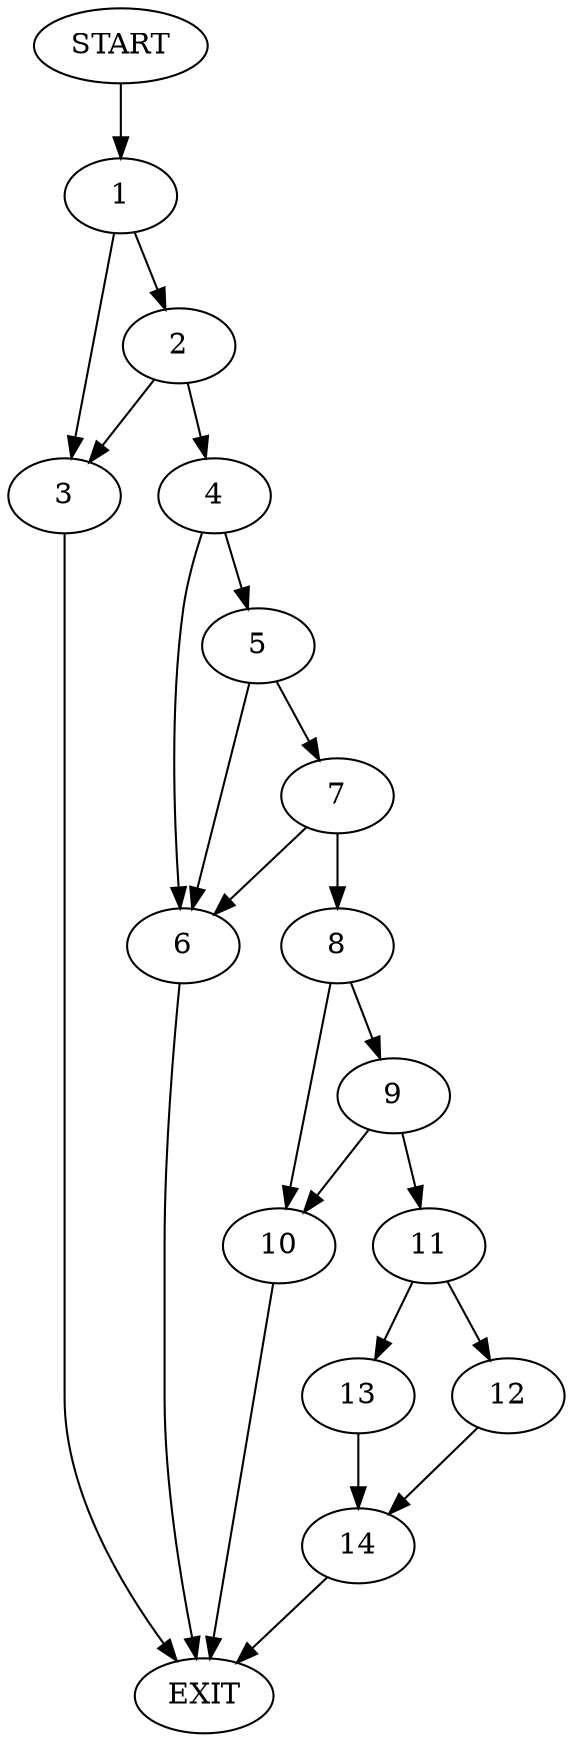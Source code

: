 digraph {
0 [label="START"]
15 [label="EXIT"]
0 -> 1
1 -> 2
1 -> 3
2 -> 4
2 -> 3
3 -> 15
4 -> 5
4 -> 6
5 -> 7
5 -> 6
6 -> 15
7 -> 8
7 -> 6
8 -> 9
8 -> 10
10 -> 15
9 -> 11
9 -> 10
11 -> 12
11 -> 13
12 -> 14
13 -> 14
14 -> 15
}
